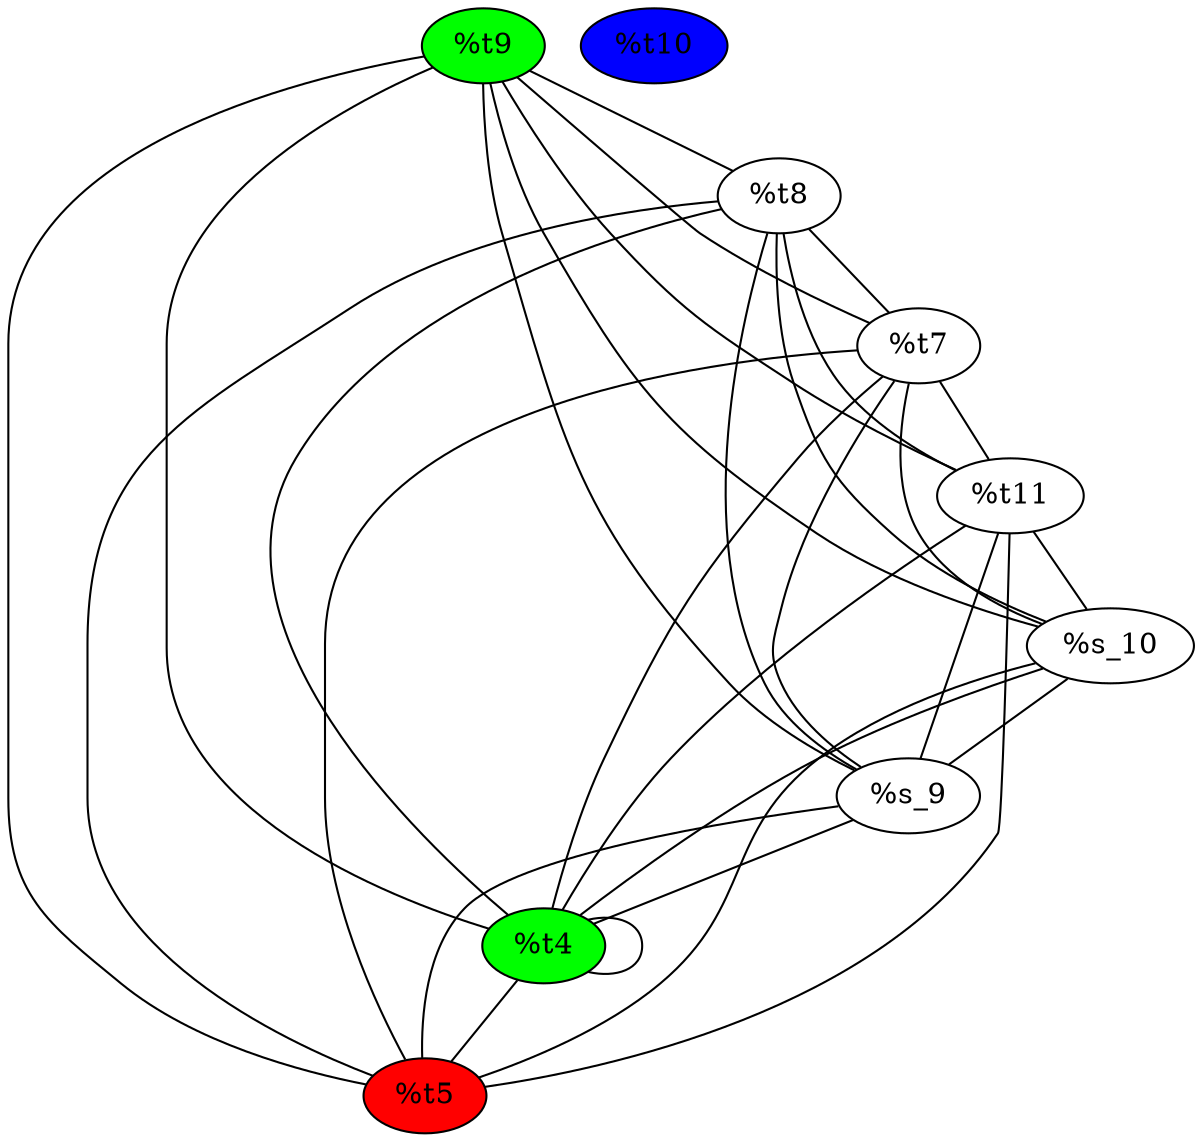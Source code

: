 graph {
    ordering=out;
    color="#efefef";
    edge[fontsize=8 fontname="Verdana"];
	0 [label="%t5"fillcolor=red,style=filled]
	1 [label="%t4"fillcolor=green,style=filled]
	2 [label="%s_9"]
	3 [label="%s_10"]
	4 [label="%t7"]
	5 [label="%t8"]
	6 [label="%t9"fillcolor=green,style=filled]
	7 [label="%t10"fillcolor=blue,style=filled]
	8 [label="%t11"]
	 3 -- 0
	 2 -- 0
	 8 -- 0
	 4 -- 0
	 5 -- 0
	 1 -- 0
	 6 -- 0
	 1 -- 1
	 3 -- 1
	 2 -- 1
	 8 -- 1
	 4 -- 1
	 5 -- 1
	 6 -- 1
	 8 -- 2
	 4 -- 2
	 5 -- 2
	 6 -- 2
	 3 -- 2
	 8 -- 3
	 4 -- 3
	 5 -- 3
	 6 -- 3
	 4 -- 8
	 5 -- 8
	 6 -- 8
	 5 -- 4
	 6 -- 4
	 6 -- 5
}